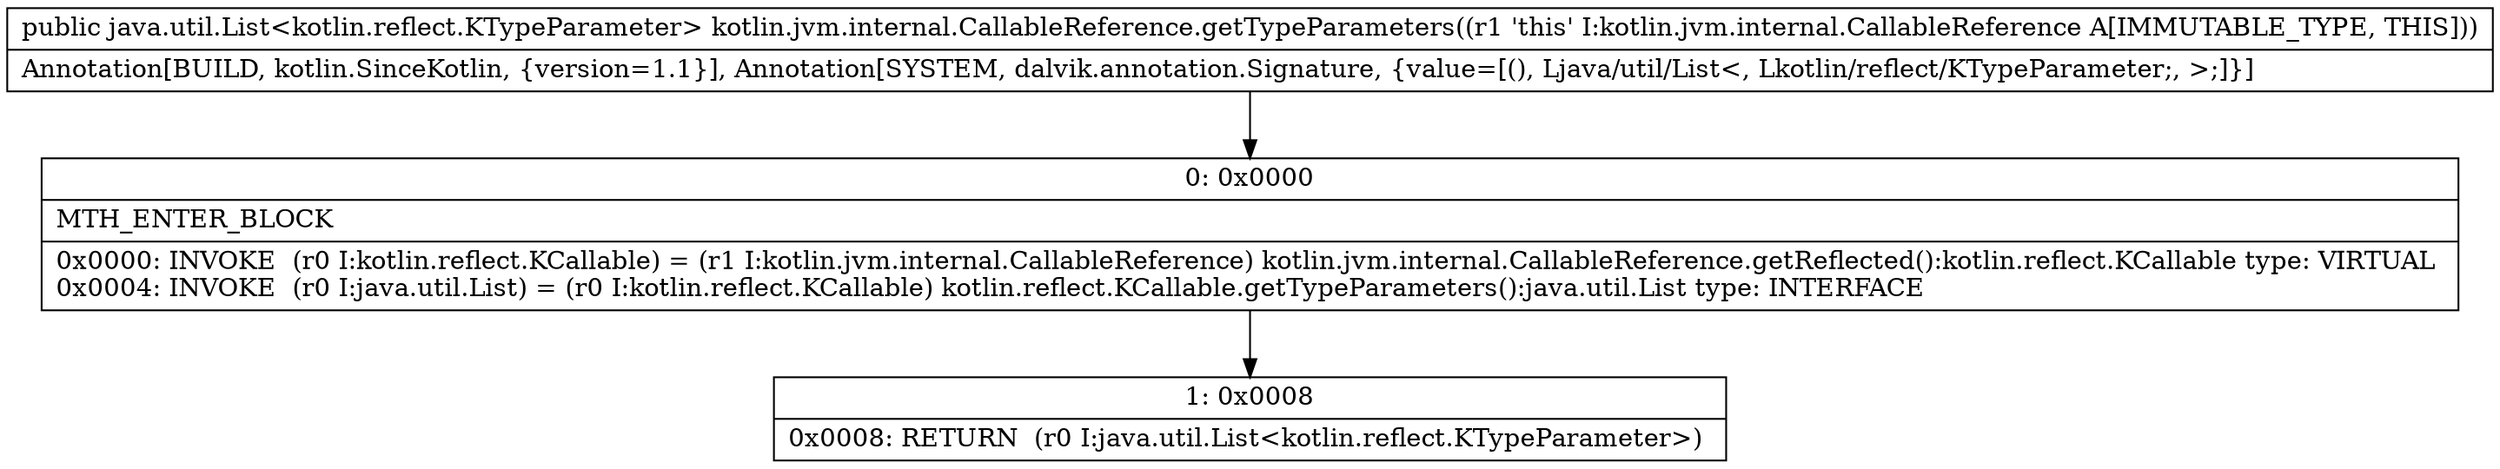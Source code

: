 digraph "CFG forkotlin.jvm.internal.CallableReference.getTypeParameters()Ljava\/util\/List;" {
Node_0 [shape=record,label="{0\:\ 0x0000|MTH_ENTER_BLOCK\l|0x0000: INVOKE  (r0 I:kotlin.reflect.KCallable) = (r1 I:kotlin.jvm.internal.CallableReference) kotlin.jvm.internal.CallableReference.getReflected():kotlin.reflect.KCallable type: VIRTUAL \l0x0004: INVOKE  (r0 I:java.util.List) = (r0 I:kotlin.reflect.KCallable) kotlin.reflect.KCallable.getTypeParameters():java.util.List type: INTERFACE \l}"];
Node_1 [shape=record,label="{1\:\ 0x0008|0x0008: RETURN  (r0 I:java.util.List\<kotlin.reflect.KTypeParameter\>) \l}"];
MethodNode[shape=record,label="{public java.util.List\<kotlin.reflect.KTypeParameter\> kotlin.jvm.internal.CallableReference.getTypeParameters((r1 'this' I:kotlin.jvm.internal.CallableReference A[IMMUTABLE_TYPE, THIS]))  | Annotation[BUILD, kotlin.SinceKotlin, \{version=1.1\}], Annotation[SYSTEM, dalvik.annotation.Signature, \{value=[(), Ljava\/util\/List\<, Lkotlin\/reflect\/KTypeParameter;, \>;]\}]\l}"];
MethodNode -> Node_0;
Node_0 -> Node_1;
}

